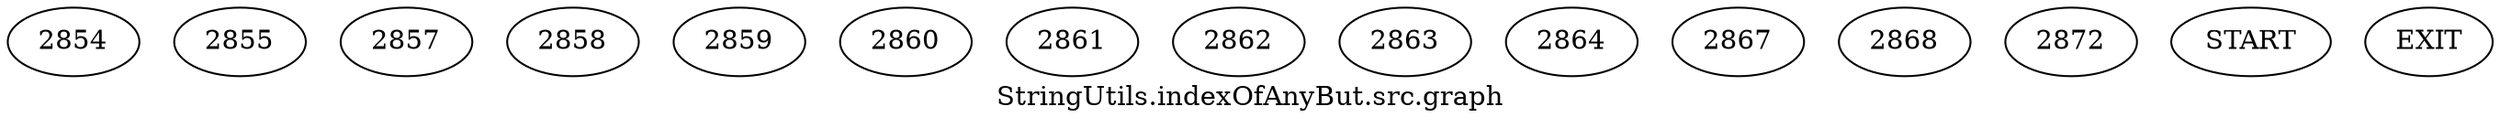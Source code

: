 /* --------------------------------------------------- */
/* Generated by Dr. Garbage Control Flow Graph Factory */
/* http://www.drgarbage.com                            */
/* Version: 4.5.0.201508311741                         */
/* Retrieved on: 2020-01-06 15:57:58.154               */
/* --------------------------------------------------- */
digraph "StringUtils.indexOfAnyBut.src.graph" {
 graph [label="StringUtils.indexOfAnyBut.src.graph"];
 2 [label="2854" ]
 3 [label="2855" ]
 4 [label="2857" ]
 5 [label="2858" ]
 6 [label="2859" ]
 7 [label="2860" ]
 8 [label="2861" ]
 9 [label="2862" ]
 10 [label="2863" ]
 11 [label="2864" ]
 12 [label="2867" ]
 13 [label="2868" ]
 14 [label="2872" ]
 15 [label="START" ]
 16 [label="EXIT" ]
 15  2
 2  3
 2  4
 4  5
 10  5
 12  5
 5  6
 6  7
 7  8
 8  9
 9  10
 10  11
 8  12
 12  13
 5  14
 3  16
 11  16
 13  16
 14  16
}
